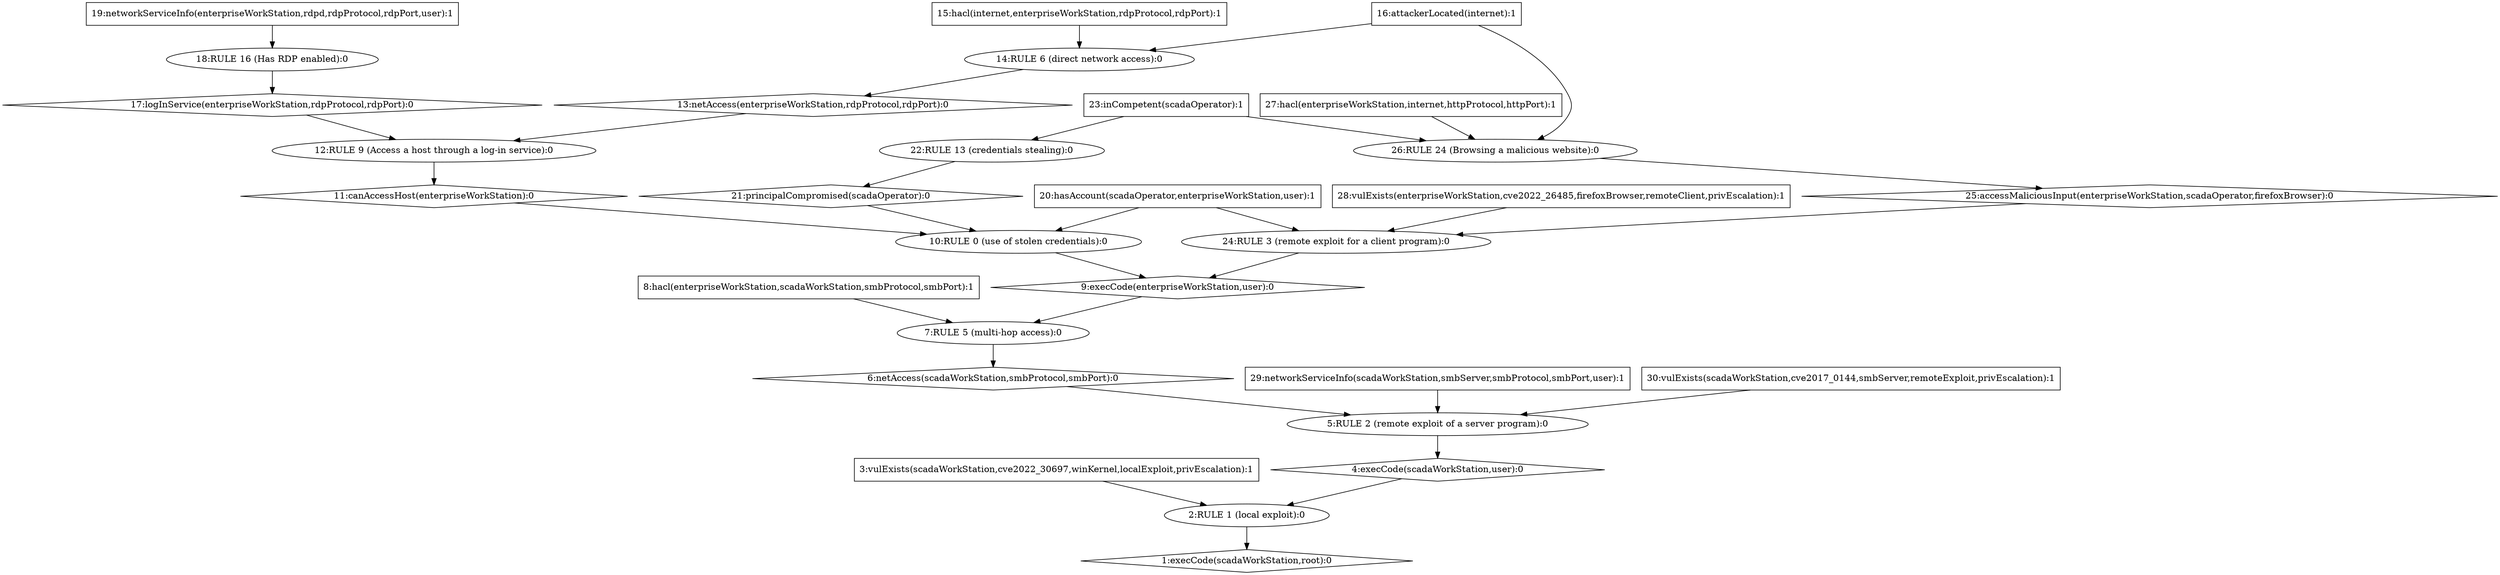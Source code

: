 digraph G {
	1 [label="1:execCode(scadaWorkStation,root):0",shape=diamond];
	2 [label="2:RULE 1 (local exploit):0",shape=ellipse];
	3 [label="3:vulExists(scadaWorkStation,cve2022_30697,winKernel,localExploit,privEscalation):1",shape=box];
	4 [label="4:execCode(scadaWorkStation,user):0",shape=diamond];
	5 [label="5:RULE 2 (remote exploit of a server program):0",shape=ellipse];
	6 [label="6:netAccess(scadaWorkStation,smbProtocol,smbPort):0",shape=diamond];
	7 [label="7:RULE 5 (multi-hop access):0",shape=ellipse];
	8 [label="8:hacl(enterpriseWorkStation,scadaWorkStation,smbProtocol,smbPort):1",shape=box];
	9 [label="9:execCode(enterpriseWorkStation,user):0",shape=diamond];
	10 [label="10:RULE 0 (use of stolen credentials):0",shape=ellipse];
	11 [label="11:canAccessHost(enterpriseWorkStation):0",shape=diamond];
	12 [label="12:RULE 9 (Access a host through a log-in service):0",shape=ellipse];
	13 [label="13:netAccess(enterpriseWorkStation,rdpProtocol,rdpPort):0",shape=diamond];
	14 [label="14:RULE 6 (direct network access):0",shape=ellipse];
	15 [label="15:hacl(internet,enterpriseWorkStation,rdpProtocol,rdpPort):1",shape=box];
	16 [label="16:attackerLocated(internet):1",shape=box];
	17 [label="17:logInService(enterpriseWorkStation,rdpProtocol,rdpPort):0",shape=diamond];
	18 [label="18:RULE 16 (Has RDP enabled):0",shape=ellipse];
	19 [label="19:networkServiceInfo(enterpriseWorkStation,rdpd,rdpProtocol,rdpPort,user):1",shape=box];
	20 [label="20:hasAccount(scadaOperator,enterpriseWorkStation,user):1",shape=box];
	21 [label="21:principalCompromised(scadaOperator):0",shape=diamond];
	22 [label="22:RULE 13 (credentials stealing):0",shape=ellipse];
	23 [label="23:inCompetent(scadaOperator):1",shape=box];
	24 [label="24:RULE 3 (remote exploit for a client program):0",shape=ellipse];
	25 [label="25:accessMaliciousInput(enterpriseWorkStation,scadaOperator,firefoxBrowser):0",shape=diamond];
	26 [label="26:RULE 24 (Browsing a malicious website):0",shape=ellipse];
	27 [label="27:hacl(enterpriseWorkStation,internet,httpProtocol,httpPort):1",shape=box];
	28 [label="28:vulExists(enterpriseWorkStation,cve2022_26485,firefoxBrowser,remoteClient,privEscalation):1",shape=box];
	29 [label="29:networkServiceInfo(scadaWorkStation,smbServer,smbProtocol,smbPort,user):1",shape=box];
	30 [label="30:vulExists(scadaWorkStation,cve2017_0144,smbServer,remoteExploit,privEscalation):1",shape=box];
	3 -> 	2;
	8 -> 	7;
	15 -> 	14;
	16 -> 	14;
	14 -> 	13;
	13 -> 	12;
	19 -> 	18;
	18 -> 	17;
	17 -> 	12;
	12 -> 	11;
	11 -> 	10;
	20 -> 	10;
	23 -> 	22;
	22 -> 	21;
	21 -> 	10;
	10 -> 	9;
	16 -> 	26;
	27 -> 	26;
	23 -> 	26;
	26 -> 	25;
	25 -> 	24;
	20 -> 	24;
	28 -> 	24;
	24 -> 	9;
	9 -> 	7;
	7 -> 	6;
	6 -> 	5;
	29 -> 	5;
	30 -> 	5;
	5 -> 	4;
	4 -> 	2;
	2 -> 	1;
}
